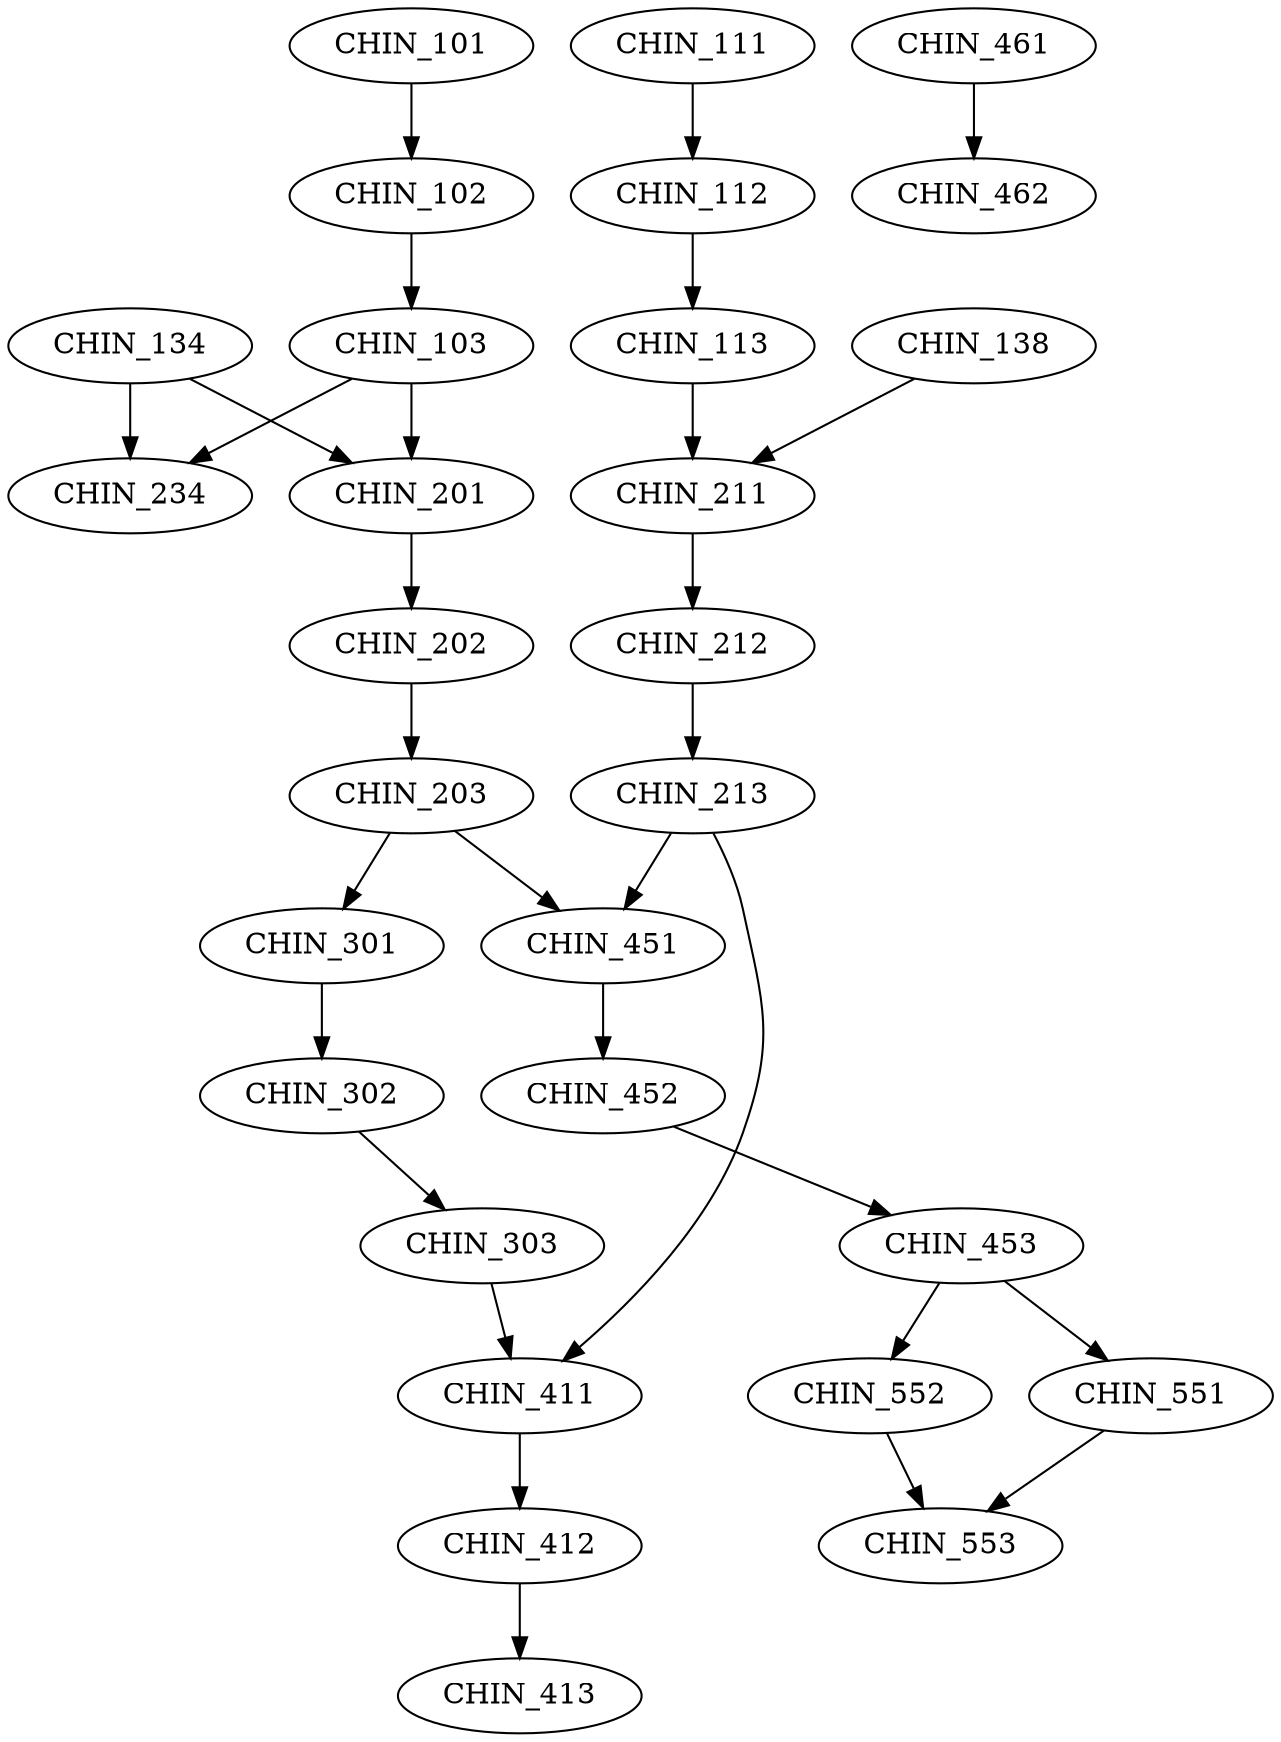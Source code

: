 digraph G {
    edge [color=black];
    CHIN_101 -> CHIN_102;
    edge [color=black];
    CHIN_102 -> CHIN_103;
    edge [color=black];
    CHIN_111 -> CHIN_112;
    edge [color=black];
    CHIN_112 -> CHIN_113;
    edge [color=black];
    CHIN_103 -> CHIN_201;
    CHIN_134 -> CHIN_201;
    edge [color=black];
    CHIN_201 -> CHIN_202;
    edge [color=black];
    CHIN_202 -> CHIN_203;
    edge [color=black];
    CHIN_113 -> CHIN_211;
    CHIN_138 -> CHIN_211;
    edge [color=black];
    CHIN_211 -> CHIN_212;
    edge [color=black];
    CHIN_212 -> CHIN_213;
    edge [color=black];
    CHIN_103 -> CHIN_234;
    CHIN_134 -> CHIN_234;
    edge [color=black];
    CHIN_203 -> CHIN_301;
    edge [color=black];
    CHIN_301 -> CHIN_302;
    edge [color=black];
    CHIN_302 -> CHIN_303;
    edge [color=black];
    CHIN_213 -> CHIN_411;
    CHIN_303 -> CHIN_411;
    edge [color=black];
    CHIN_411 -> CHIN_412;
    edge [color=black];
    CHIN_412 -> CHIN_413;
    edge [color=black];
    CHIN_203 -> CHIN_451;
    CHIN_213 -> CHIN_451;
    edge [color=black];
    CHIN_451 -> CHIN_452;
    edge [color=black];
    CHIN_452 -> CHIN_453;
    edge [color=black];
    CHIN_461 -> CHIN_462;
    edge [color=black];
    CHIN_453 -> CHIN_551;
    edge [color=black];
    CHIN_453 -> CHIN_552;
    edge [color=black];
    CHIN_551 -> CHIN_553;
    CHIN_552 -> CHIN_553;
}
